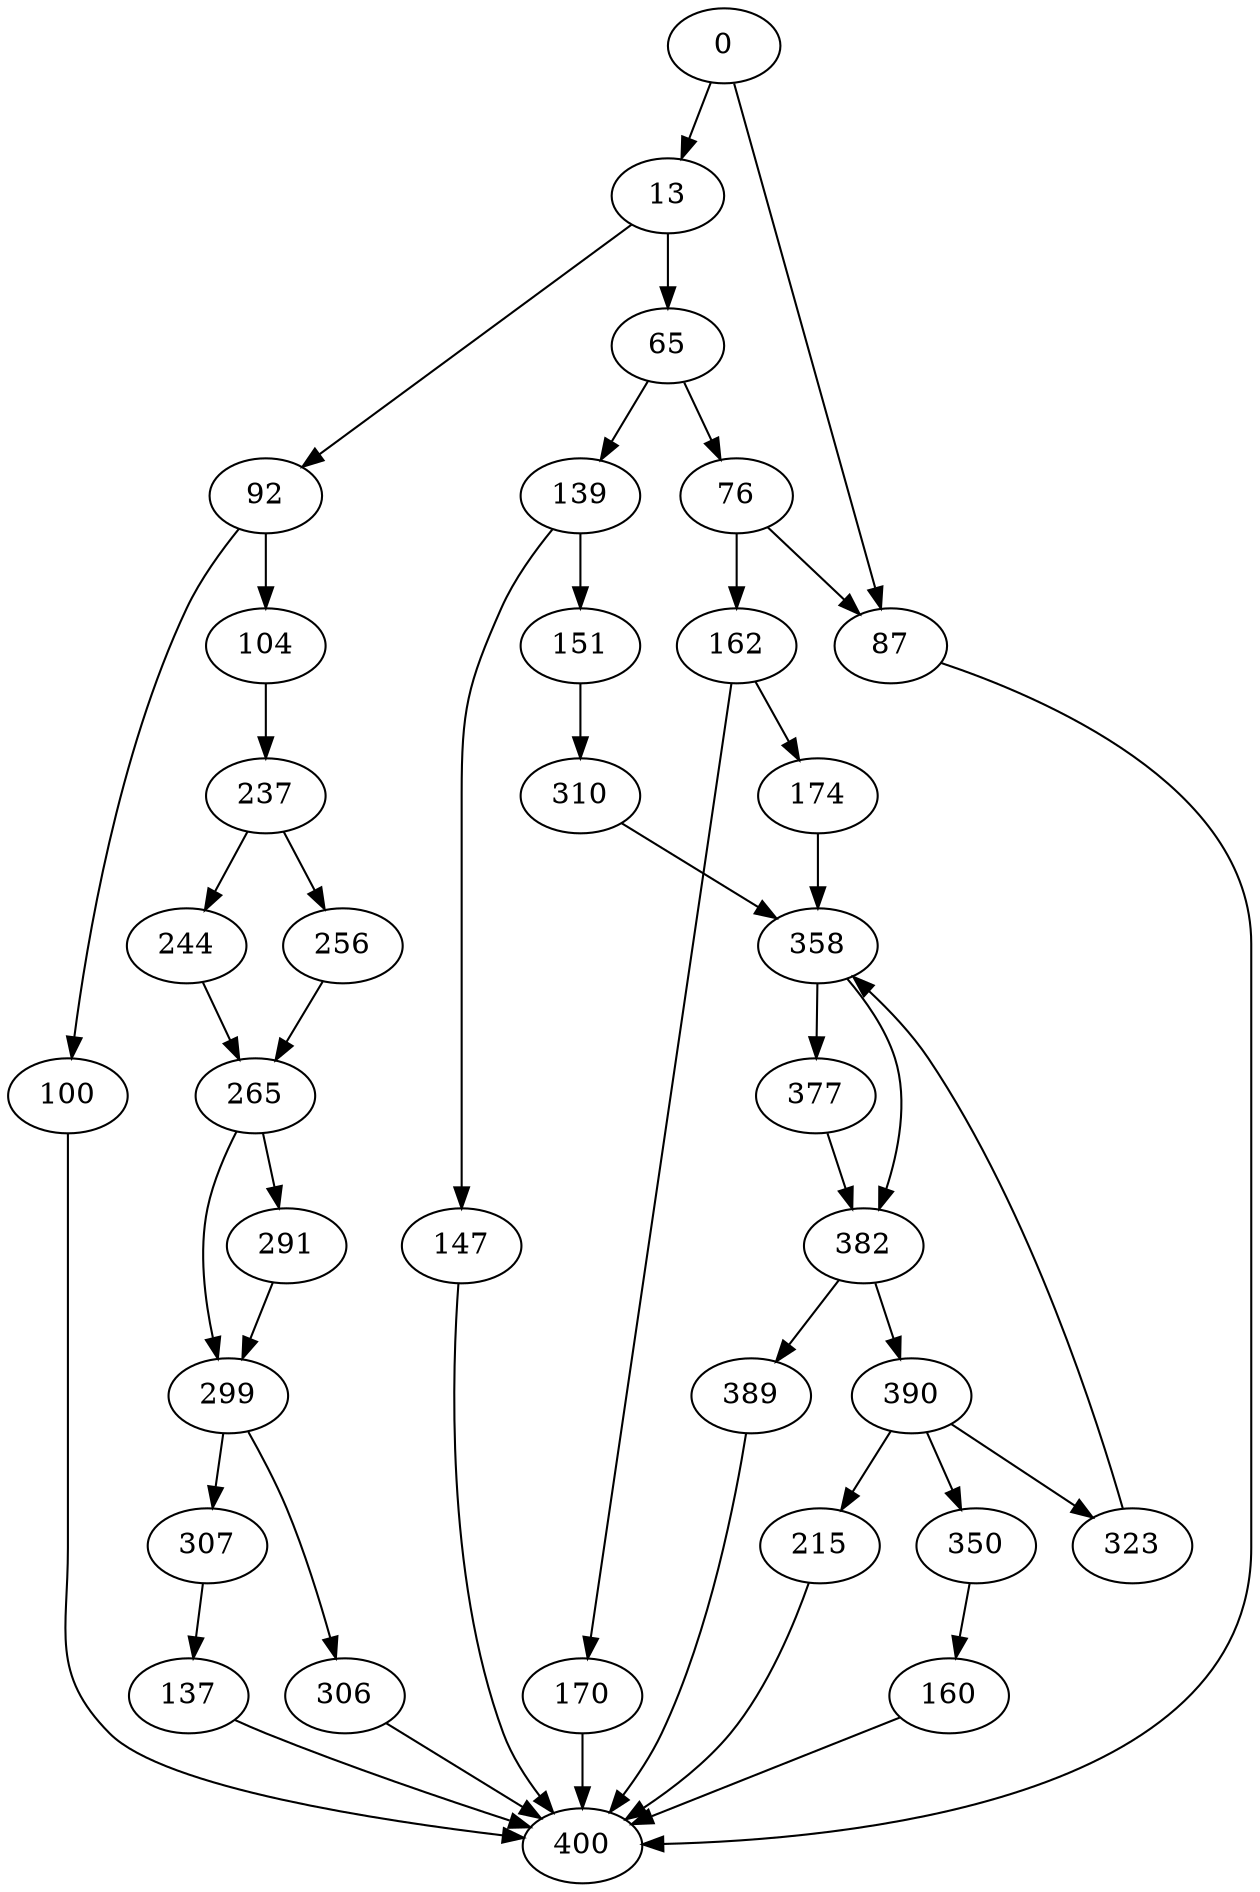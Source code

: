 digraph {
	0 [label=0]
	13 [label=13]
	65 [label=65]
	76 [label=76]
	87 [label=87]
	92 [label=92]
	100 [label=100]
	104 [label=104]
	137 [label=137]
	139 [label=139]
	147 [label=147]
	151 [label=151]
	160 [label=160]
	162 [label=162]
	170 [label=170]
	174 [label=174]
	215 [label=215]
	237 [label=237]
	244 [label=244]
	256 [label=256]
	265 [label=265]
	291 [label=291]
	299 [label=299]
	306 [label=306]
	307 [label=307]
	310 [label=310]
	323 [label=323]
	350 [label=350]
	358 [label=358]
	377 [label=377]
	382 [label=382]
	389 [label=389]
	390 [label=390]
	400 [label=400]
	0 -> 13
	0 -> 87
	13 -> 65
	13 -> 92
	65 -> 139
	65 -> 76
	76 -> 162
	76 -> 87
	87 -> 400
	92 -> 104
	92 -> 100
	100 -> 400
	104 -> 237
	137 -> 400
	139 -> 147
	139 -> 151
	147 -> 400
	151 -> 310
	160 -> 400
	162 -> 170
	162 -> 174
	170 -> 400
	174 -> 358
	215 -> 400
	237 -> 256
	237 -> 244
	244 -> 265
	256 -> 265
	265 -> 299
	265 -> 291
	291 -> 299
	299 -> 306
	299 -> 307
	306 -> 400
	307 -> 137
	310 -> 358
	323 -> 358
	350 -> 160
	358 -> 377
	358 -> 382
	377 -> 382
	382 -> 389
	382 -> 390
	389 -> 400
	390 -> 323
	390 -> 350
	390 -> 215
}
